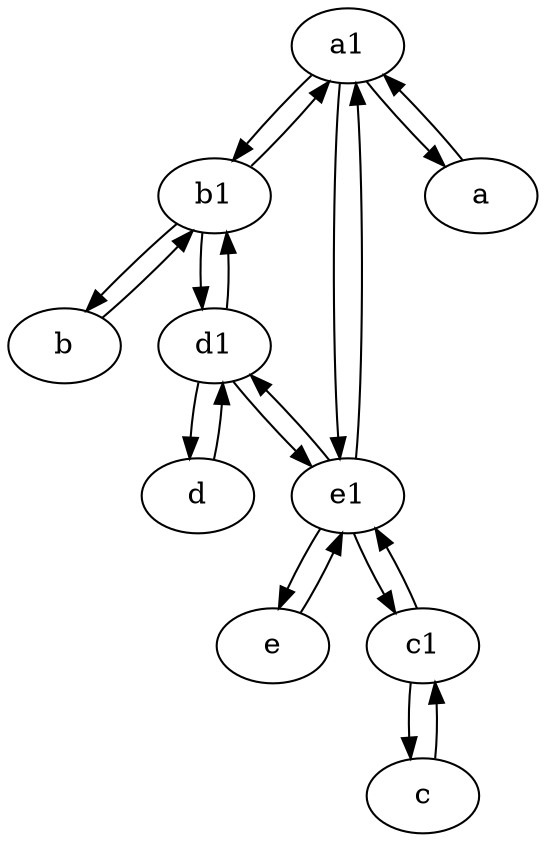 digraph  {
	a1 [pos="40,15!"];
	b1 [pos="45,20!"];
	e [pos="30,50!"];
	e1 [pos="25,45!"];
	b [pos="50,20!"];
	a [pos="40,10!"];
	c [pos="20,10!"];
	c1 [pos="30,15!"];
	d [pos="20,30!"];
	d1 [pos="25,30!"];
	e1 -> c1;
	e1 -> a1;
	e -> e1;
	d -> d1;
	b -> b1;
	c1 -> c;
	b1 -> a1;
	c -> c1;
	d1 -> e1;
	a1 -> a;
	b1 -> b;
	d1 -> b1;
	b1 -> d1;
	c1 -> e1;
	d1 -> d;
	e1 -> d1;
	a1 -> e1;
	a1 -> b1;
	a -> a1;
	e1 -> e;

	}